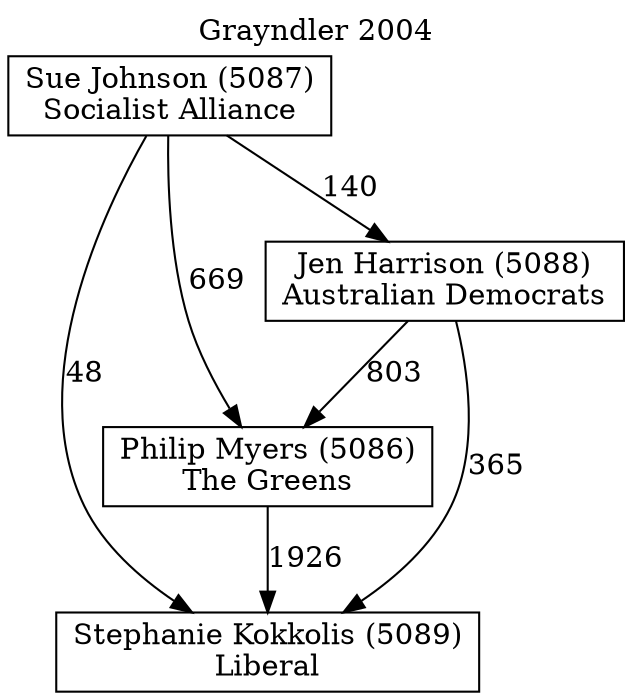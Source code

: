 // House preference flow
digraph "Stephanie Kokkolis (5089)_Grayndler_2004" {
	graph [label="Grayndler 2004" labelloc=t mclimit=10]
	node [shape=box]
	"Stephanie Kokkolis (5089)" [label="Stephanie Kokkolis (5089)
Liberal"]
	"Philip Myers (5086)" [label="Philip Myers (5086)
The Greens"]
	"Jen Harrison (5088)" [label="Jen Harrison (5088)
Australian Democrats"]
	"Sue Johnson (5087)" [label="Sue Johnson (5087)
Socialist Alliance"]
	"Philip Myers (5086)" -> "Stephanie Kokkolis (5089)" [label=1926]
	"Jen Harrison (5088)" -> "Philip Myers (5086)" [label=803]
	"Sue Johnson (5087)" -> "Jen Harrison (5088)" [label=140]
	"Jen Harrison (5088)" -> "Stephanie Kokkolis (5089)" [label=365]
	"Sue Johnson (5087)" -> "Stephanie Kokkolis (5089)" [label=48]
	"Sue Johnson (5087)" -> "Philip Myers (5086)" [label=669]
}
